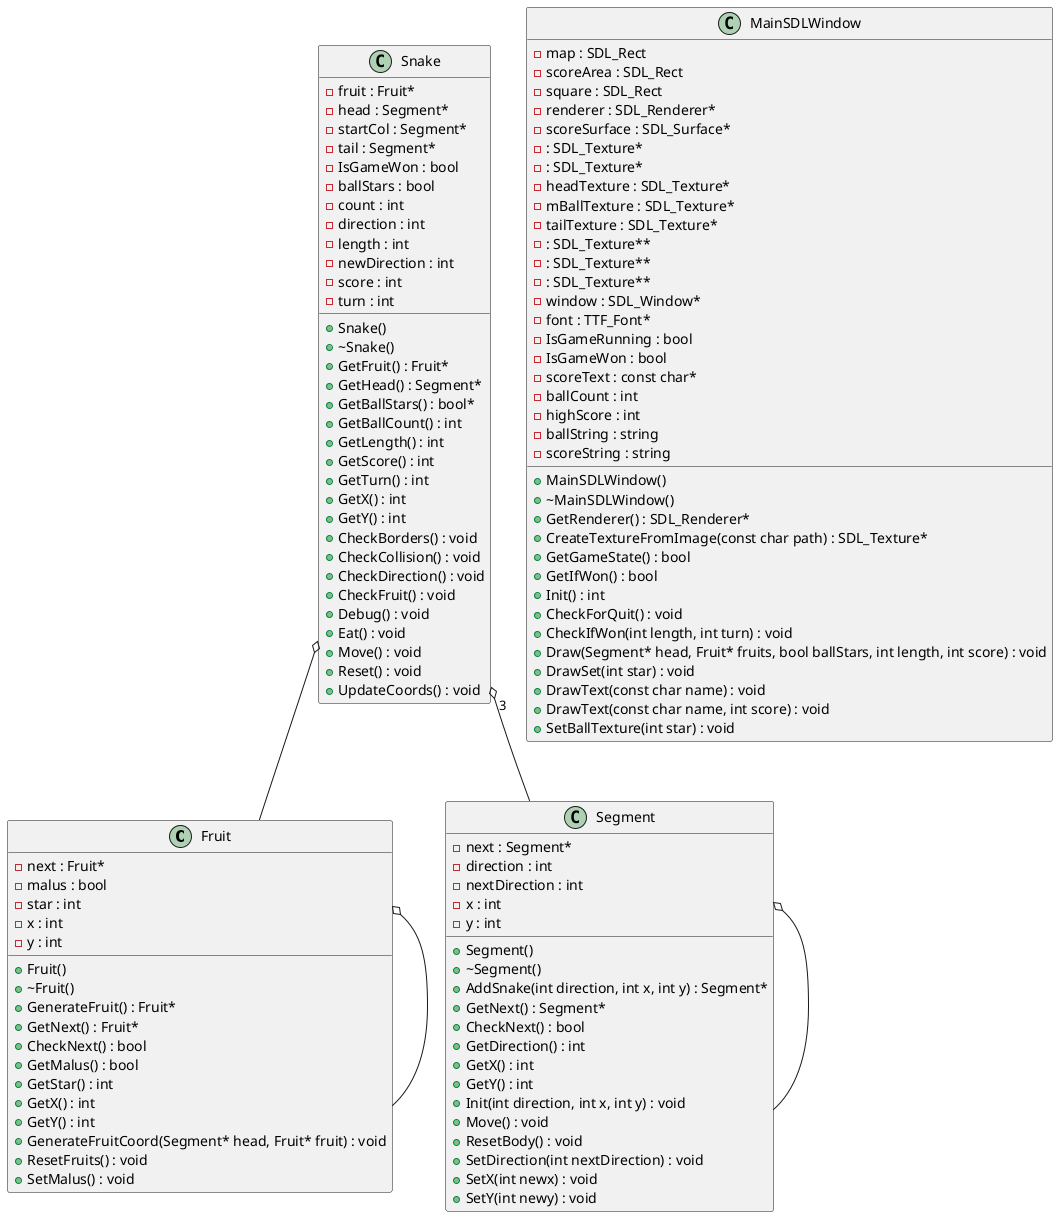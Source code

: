 @startuml





/' Objects '/

class Fruit {
	+Fruit()
	+~Fruit()
	+GenerateFruit() : Fruit*
	+GetNext() : Fruit*
	-next : Fruit*
	+CheckNext() : bool
	+GetMalus() : bool
	-malus : bool
	+GetStar() : int
	+GetX() : int
	+GetY() : int
	-star : int
	-x : int
	-y : int
	+GenerateFruitCoord(Segment* head, Fruit* fruit) : void
	+ResetFruits() : void
	+SetMalus() : void
}


class MainSDLWindow {
	+MainSDLWindow()
	+~MainSDLWindow()
	-map : SDL_Rect
	-scoreArea : SDL_Rect
	-square : SDL_Rect
	+GetRenderer() : SDL_Renderer*
	-renderer : SDL_Renderer*
	-scoreSurface : SDL_Surface*
	- : SDL_Texture*
	- : SDL_Texture*
	+CreateTextureFromImage(const char path) : SDL_Texture*
	-headTexture : SDL_Texture*
	-mBallTexture : SDL_Texture*
	-tailTexture : SDL_Texture*
	- : SDL_Texture**
	- : SDL_Texture**
	- : SDL_Texture**
	-window : SDL_Window*
	-font : TTF_Font*
	+GetGameState() : bool
	+GetIfWon() : bool
	-IsGameRunning : bool
	-IsGameWon : bool
	-scoreText : const char*
	+Init() : int
	-ballCount : int
	-highScore : int
	-ballString : string
	-scoreString : string
	+CheckForQuit() : void
	+CheckIfWon(int length, int turn) : void
	+Draw(Segment* head, Fruit* fruits, bool ballStars, int length, int score) : void
	+DrawSet(int star) : void
	+DrawText(const char name) : void
	+DrawText(const char name, int score) : void
	+SetBallTexture(int star) : void
}


class Segment {
	+Segment()
	+~Segment()
	+AddSnake(int direction, int x, int y) : Segment*
	+GetNext() : Segment*
	-next : Segment*
	+CheckNext() : bool
	+GetDirection() : int
	+GetX() : int
	+GetY() : int
	-direction : int
	-nextDirection : int
	-x : int
	-y : int
	+Init(int direction, int x, int y) : void
	+Move() : void
	+ResetBody() : void
	+SetDirection(int nextDirection) : void
	+SetX(int newx) : void
	+SetY(int newy) : void
}


class Snake {
	+Snake()
	+~Snake()
	+GetFruit() : Fruit*
	-fruit : Fruit*
	+GetHead() : Segment*
	-head : Segment*
	-startCol : Segment*
	-tail : Segment*
	-IsGameWon : bool
	-ballStars : bool
	+GetBallStars() : bool*
	+GetBallCount() : int
	+GetLength() : int
	+GetScore() : int
	+GetTurn() : int
	+GetX() : int
	+GetY() : int
	-count : int
	-direction : int
	-length : int
	-newDirection : int
	-score : int
	-turn : int
	+CheckBorders() : void
	+CheckCollision() : void
	+CheckDirection() : void
	+CheckFruit() : void
	+Debug() : void
	+Eat() : void
	+Move() : void
	+Reset() : void
	+UpdateCoords() : void
}





/' Inheritance relationships '/




/' Aggregation relationships '/

.Fruit o-- .Fruit


.Segment o-- .Segment


.Snake o-- .Fruit


.Snake "3" o-- .Segment






/' Nested objects '/



@enduml

